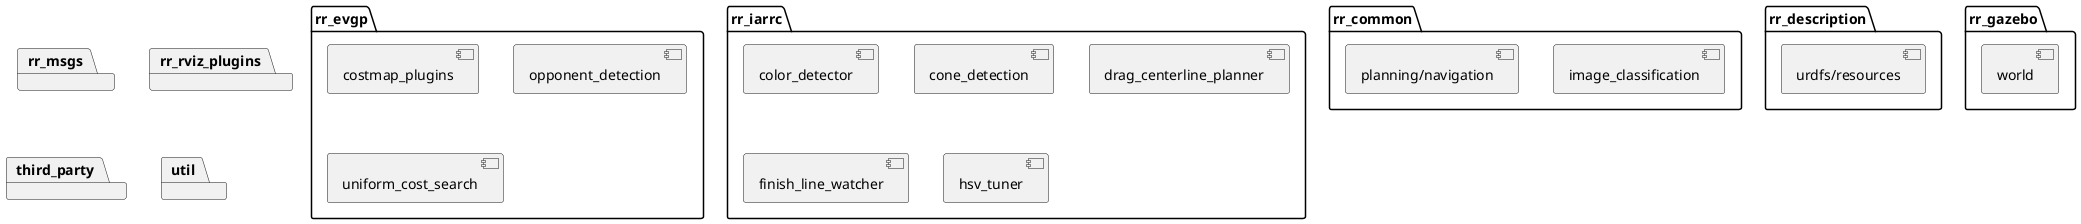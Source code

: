 @startuml
package rr_common {
    [image_classification]
    [planning/navigation]
}
package rr_description {
    [urdfs/resources]
}
package rr_evgp {
    [costmap_plugins]
    [opponent_detection]
    [uniform_cost_search]
}
package rr_gazebo {
    [world]
}
package rr_iarrc {
    [color_detector]
    [cone_detection]
    [drag_centerline_planner]
    [finish_line_watcher]
    [hsv_tuner]

}
package rr_msgs
package rr_rviz_plugins
package third_party
package util


@enduml